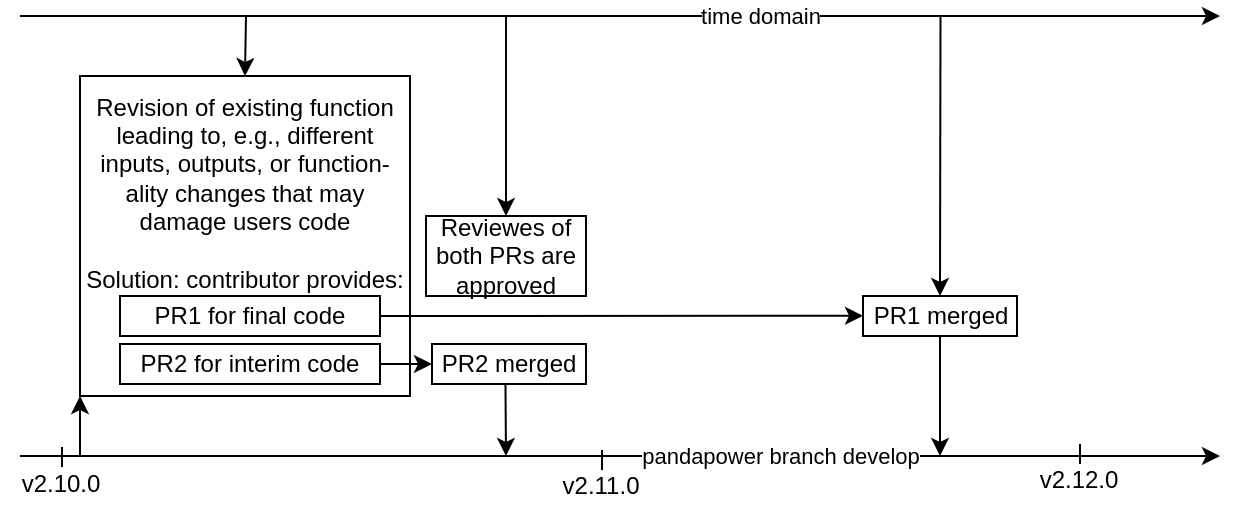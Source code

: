 <mxfile version="20.7.4" type="device"><diagram id="xqgia9MHVEk7CGPqojla" name="Seite-1"><mxGraphModel dx="686" dy="396" grid="1" gridSize="10" guides="1" tooltips="1" connect="1" arrows="1" fold="1" page="1" pageScale="1" pageWidth="100" pageHeight="100" math="0" shadow="0"><root><mxCell id="0"/><mxCell id="1" parent="0"/><mxCell id="jpfBbOxnu6rx07wUewR3-42" value="Revision of existing function leading to, e.g., different inputs, outputs, or function-ality changes that may damage users code&lt;br&gt;&lt;br&gt;Solution: contributor provides:&lt;br&gt;&lt;br&gt;&lt;br&gt;&lt;br&gt;" style="rounded=0;whiteSpace=wrap;html=1;align=center;" parent="1" vertex="1"><mxGeometry x="50" y="40" width="165" height="160" as="geometry"/></mxCell><mxCell id="jpfBbOxnu6rx07wUewR3-31" value="" style="endArrow=classic;html=1;rounded=0;" parent="1" edge="1"><mxGeometry width="50" height="50" relative="1" as="geometry"><mxPoint x="20" y="10" as="sourcePoint"/><mxPoint x="620" y="10" as="targetPoint"/></mxGeometry></mxCell><mxCell id="jpfBbOxnu6rx07wUewR3-32" value="time domain" style="edgeLabel;html=1;align=center;verticalAlign=middle;resizable=0;points=[];" parent="jpfBbOxnu6rx07wUewR3-31" vertex="1" connectable="0"><mxGeometry x="-0.097" y="-3" relative="1" as="geometry"><mxPoint x="99" y="-3" as="offset"/></mxGeometry></mxCell><mxCell id="jpfBbOxnu6rx07wUewR3-33" value="" style="endArrow=classic;html=1;rounded=0;" parent="1" edge="1"><mxGeometry width="50" height="50" relative="1" as="geometry"><mxPoint x="20" y="230" as="sourcePoint"/><mxPoint x="620" y="230" as="targetPoint"/></mxGeometry></mxCell><mxCell id="jpfBbOxnu6rx07wUewR3-34" value="pandapower branch develop" style="edgeLabel;html=1;align=center;verticalAlign=middle;resizable=0;points=[];" parent="jpfBbOxnu6rx07wUewR3-33" vertex="1" connectable="0"><mxGeometry x="-0.097" y="-3" relative="1" as="geometry"><mxPoint x="109" y="-3" as="offset"/></mxGeometry></mxCell><mxCell id="jpfBbOxnu6rx07wUewR3-35" value="" style="endArrow=classic;html=1;rounded=0;entryX=0.5;entryY=0;entryDx=0;entryDy=0;" parent="1" edge="1"><mxGeometry x="1" y="-313" width="50" height="50" relative="1" as="geometry"><mxPoint x="133" y="10" as="sourcePoint"/><mxPoint x="132.5" y="40" as="targetPoint"/><mxPoint x="223" y="300" as="offset"/></mxGeometry></mxCell><mxCell id="jpfBbOxnu6rx07wUewR3-37" value="PR1 for final code" style="rounded=0;whiteSpace=wrap;html=1;" parent="1" vertex="1"><mxGeometry x="70" y="150" width="130" height="20" as="geometry"/></mxCell><mxCell id="jpfBbOxnu6rx07wUewR3-38" value="PR2 for interim code" style="rounded=0;whiteSpace=wrap;html=1;" parent="1" vertex="1"><mxGeometry x="70" y="174" width="130" height="20" as="geometry"/></mxCell><mxCell id="jpfBbOxnu6rx07wUewR3-43" value="Reviewes of both PRs are approved" style="rounded=0;whiteSpace=wrap;html=1;" parent="1" vertex="1"><mxGeometry x="223" y="110" width="80" height="40" as="geometry"/></mxCell><mxCell id="jpfBbOxnu6rx07wUewR3-44" value="" style="endArrow=classic;html=1;rounded=0;entryX=0.5;entryY=0;entryDx=0;entryDy=0;" parent="1" target="jpfBbOxnu6rx07wUewR3-43" edge="1"><mxGeometry x="1" y="-313" width="50" height="50" relative="1" as="geometry"><mxPoint x="263" y="10" as="sourcePoint"/><mxPoint x="272.75" y="40" as="targetPoint"/><mxPoint x="223" y="300" as="offset"/></mxGeometry></mxCell><mxCell id="jpfBbOxnu6rx07wUewR3-47" value="v2.12.0" style="text;html=1;align=center;verticalAlign=middle;resizable=0;points=[];autosize=1;strokeColor=none;fillColor=none;" parent="1" vertex="1"><mxGeometry x="519" y="227" width="60" height="30" as="geometry"/></mxCell><mxCell id="jpfBbOxnu6rx07wUewR3-48" value="" style="endArrow=none;html=1;rounded=0;" parent="1" edge="1"><mxGeometry width="50" height="50" relative="1" as="geometry"><mxPoint x="550" y="224" as="sourcePoint"/><mxPoint x="550" y="234" as="targetPoint"/></mxGeometry></mxCell><mxCell id="jpfBbOxnu6rx07wUewR3-49" value="v2.11.0" style="text;html=1;align=center;verticalAlign=middle;resizable=0;points=[];autosize=1;strokeColor=none;fillColor=none;" parent="1" vertex="1"><mxGeometry x="280" y="230" width="60" height="30" as="geometry"/></mxCell><mxCell id="jpfBbOxnu6rx07wUewR3-50" value="" style="endArrow=none;html=1;rounded=0;" parent="1" edge="1"><mxGeometry width="50" height="50" relative="1" as="geometry"><mxPoint x="311" y="227.0" as="sourcePoint"/><mxPoint x="311" y="237.0" as="targetPoint"/></mxGeometry></mxCell><mxCell id="jpfBbOxnu6rx07wUewR3-51" value="v2.10.0" style="text;html=1;align=center;verticalAlign=middle;resizable=0;points=[];autosize=1;strokeColor=none;fillColor=none;" parent="1" vertex="1"><mxGeometry x="10" y="228.5" width="60" height="30" as="geometry"/></mxCell><mxCell id="jpfBbOxnu6rx07wUewR3-52" value="" style="endArrow=none;html=1;rounded=0;" parent="1" edge="1"><mxGeometry width="50" height="50" relative="1" as="geometry"><mxPoint x="41" y="225.5" as="sourcePoint"/><mxPoint x="41" y="235.5" as="targetPoint"/></mxGeometry></mxCell><mxCell id="jpfBbOxnu6rx07wUewR3-53" value="" style="endArrow=classic;html=1;rounded=0;" parent="1" edge="1"><mxGeometry width="50" height="50" relative="1" as="geometry"><mxPoint x="50" y="230" as="sourcePoint"/><mxPoint x="50" y="200" as="targetPoint"/></mxGeometry></mxCell><mxCell id="jpfBbOxnu6rx07wUewR3-54" value="" style="endArrow=classic;html=1;rounded=0;entryX=0.5;entryY=0;entryDx=0;entryDy=0;" parent="1" target="jpfBbOxnu6rx07wUewR3-59" edge="1"><mxGeometry x="1" y="-313" width="50" height="50" relative="1" as="geometry"><mxPoint x="480.25" y="10" as="sourcePoint"/><mxPoint x="479.75" y="40" as="targetPoint"/><mxPoint x="223" y="300" as="offset"/></mxGeometry></mxCell><mxCell id="jpfBbOxnu6rx07wUewR3-58" value="PR2 merged" style="rounded=0;whiteSpace=wrap;html=1;" parent="1" vertex="1"><mxGeometry x="226" y="174" width="77" height="20" as="geometry"/></mxCell><mxCell id="jpfBbOxnu6rx07wUewR3-59" value="PR1 merged" style="rounded=0;whiteSpace=wrap;html=1;" parent="1" vertex="1"><mxGeometry x="441.5" y="150" width="77" height="20" as="geometry"/></mxCell><mxCell id="jpfBbOxnu6rx07wUewR3-60" value="" style="endArrow=classic;html=1;rounded=0;" parent="1" source="jpfBbOxnu6rx07wUewR3-38" target="jpfBbOxnu6rx07wUewR3-58" edge="1"><mxGeometry width="50" height="50" relative="1" as="geometry"><mxPoint x="190" y="184" as="sourcePoint"/><mxPoint x="150" y="40" as="targetPoint"/></mxGeometry></mxCell><mxCell id="jpfBbOxnu6rx07wUewR3-61" value="" style="endArrow=classic;html=1;rounded=0;exitX=0.477;exitY=1.005;exitDx=0;exitDy=0;exitPerimeter=0;" parent="1" source="jpfBbOxnu6rx07wUewR3-58" edge="1"><mxGeometry width="50" height="50" relative="1" as="geometry"><mxPoint x="264.42" y="194" as="sourcePoint"/><mxPoint x="263" y="230" as="targetPoint"/></mxGeometry></mxCell><mxCell id="jpfBbOxnu6rx07wUewR3-62" value="" style="endArrow=classic;html=1;rounded=0;exitX=0.477;exitY=1.005;exitDx=0;exitDy=0;exitPerimeter=0;" parent="1" edge="1"><mxGeometry width="50" height="50" relative="1" as="geometry"><mxPoint x="479.999" y="170.0" as="sourcePoint"/><mxPoint x="480" y="230" as="targetPoint"/></mxGeometry></mxCell><mxCell id="jpfBbOxnu6rx07wUewR3-63" value="" style="endArrow=classic;html=1;rounded=0;" parent="1" source="jpfBbOxnu6rx07wUewR3-37" edge="1"><mxGeometry width="50" height="50" relative="1" as="geometry"><mxPoint x="408.5" y="159.87" as="sourcePoint"/><mxPoint x="441.5" y="159.87" as="targetPoint"/></mxGeometry></mxCell></root></mxGraphModel></diagram></mxfile>